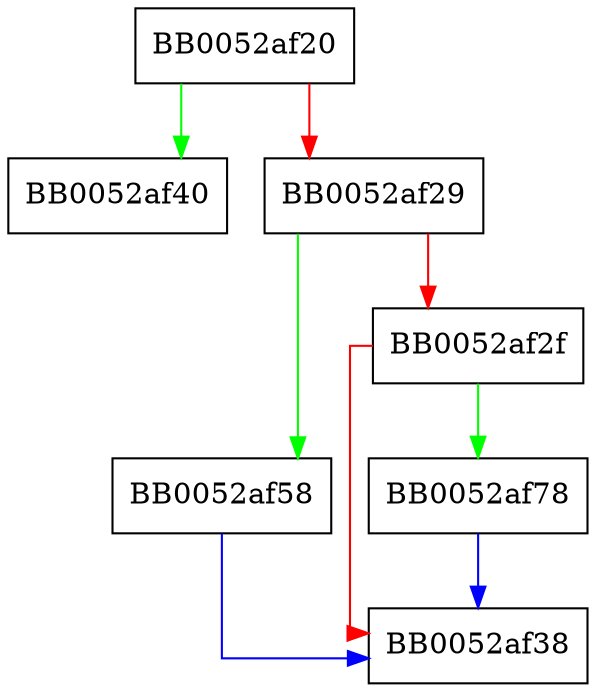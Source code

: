 digraph BIO_ADDR_make {
  node [shape="box"];
  graph [splines=ortho];
  BB0052af20 -> BB0052af40 [color="green"];
  BB0052af20 -> BB0052af29 [color="red"];
  BB0052af29 -> BB0052af58 [color="green"];
  BB0052af29 -> BB0052af2f [color="red"];
  BB0052af2f -> BB0052af78 [color="green"];
  BB0052af2f -> BB0052af38 [color="red"];
  BB0052af58 -> BB0052af38 [color="blue"];
  BB0052af78 -> BB0052af38 [color="blue"];
}